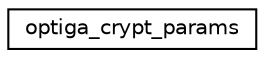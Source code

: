 digraph "Graphical Class Hierarchy"
{
 // LATEX_PDF_SIZE
  edge [fontname="Helvetica",fontsize="10",labelfontname="Helvetica",labelfontsize="10"];
  node [fontname="Helvetica",fontsize="10",shape=record];
  rankdir="LR";
  Node0 [label="optiga_crypt_params",height=0.2,width=0.4,color="black", fillcolor="white", style="filled",URL="$d3/d89/unionoptiga__crypt__params.html",tooltip="union for OPTIGA crypt parameters"];
}
